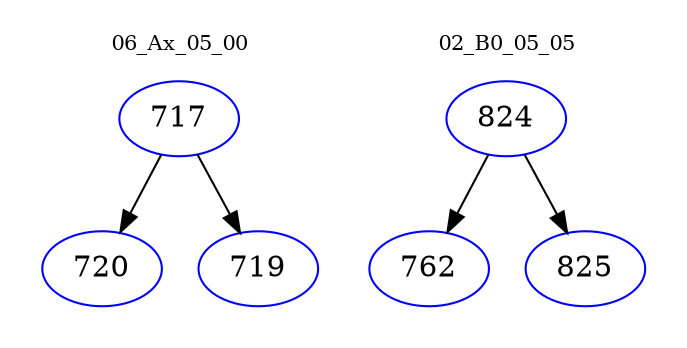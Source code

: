digraph{
subgraph cluster_0 {
color = white
label = "06_Ax_05_00";
fontsize=10;
T0_717 [label="717", color="blue"]
T0_717 -> T0_720 [color="black"]
T0_720 [label="720", color="blue"]
T0_717 -> T0_719 [color="black"]
T0_719 [label="719", color="blue"]
}
subgraph cluster_1 {
color = white
label = "02_B0_05_05";
fontsize=10;
T1_824 [label="824", color="blue"]
T1_824 -> T1_762 [color="black"]
T1_762 [label="762", color="blue"]
T1_824 -> T1_825 [color="black"]
T1_825 [label="825", color="blue"]
}
}
